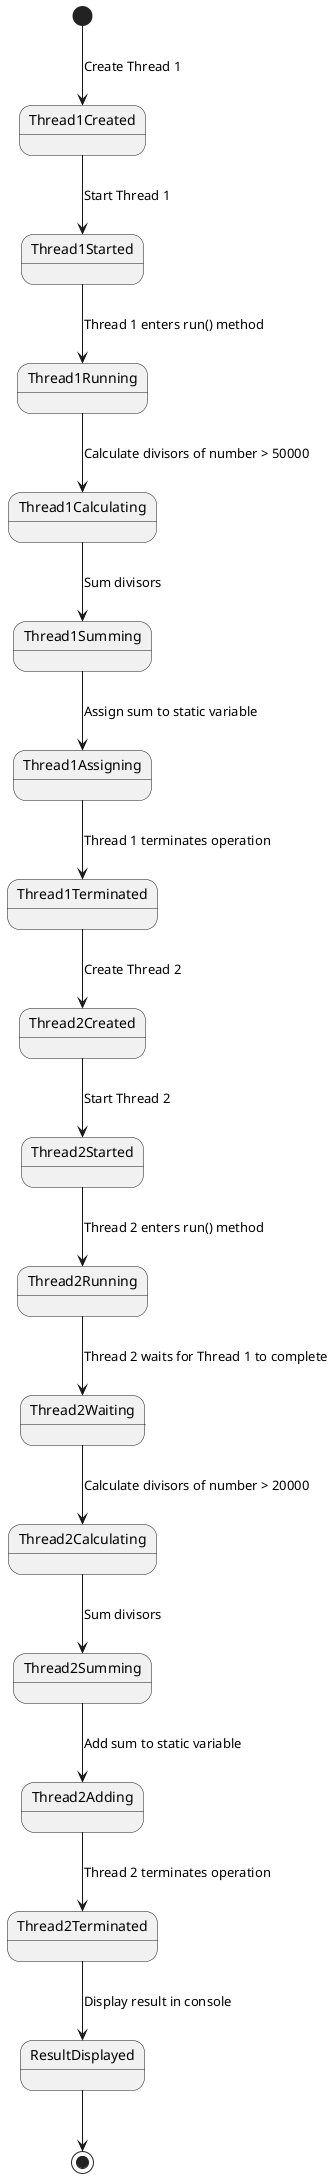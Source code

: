 @startuml
[*] --> Thread1Created : Create Thread 1
Thread1Created --> Thread1Started : Start Thread 1
Thread1Started --> Thread1Running : Thread 1 enters run() method
Thread1Running --> Thread1Calculating : Calculate divisors of number > 50000
Thread1Calculating --> Thread1Summing : Sum divisors
Thread1Summing --> Thread1Assigning : Assign sum to static variable
Thread1Assigning --> Thread1Terminated : Thread 1 terminates operation
Thread1Terminated --> Thread2Created : Create Thread 2
Thread2Created --> Thread2Started : Start Thread 2
Thread2Started --> Thread2Running : Thread 2 enters run() method
Thread2Running --> Thread2Waiting : Thread 2 waits for Thread 1 to complete
Thread2Waiting --> Thread2Calculating : Calculate divisors of number > 20000
Thread2Calculating --> Thread2Summing : Sum divisors
Thread2Summing --> Thread2Adding : Add sum to static variable
Thread2Adding --> Thread2Terminated : Thread 2 terminates operation
Thread2Terminated --> ResultDisplayed : Display result in console
ResultDisplayed --> [*]
@enduml
